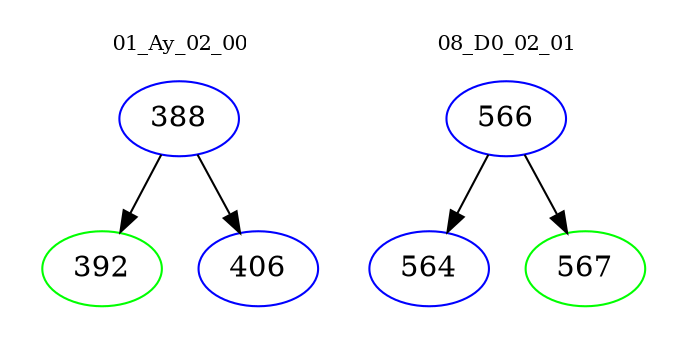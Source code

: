 digraph{
subgraph cluster_0 {
color = white
label = "01_Ay_02_00";
fontsize=10;
T0_388 [label="388", color="blue"]
T0_388 -> T0_392 [color="black"]
T0_392 [label="392", color="green"]
T0_388 -> T0_406 [color="black"]
T0_406 [label="406", color="blue"]
}
subgraph cluster_1 {
color = white
label = "08_D0_02_01";
fontsize=10;
T1_566 [label="566", color="blue"]
T1_566 -> T1_564 [color="black"]
T1_564 [label="564", color="blue"]
T1_566 -> T1_567 [color="black"]
T1_567 [label="567", color="green"]
}
}
